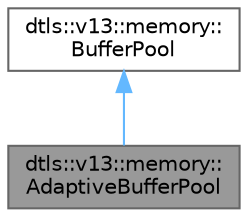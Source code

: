digraph "dtls::v13::memory::AdaptiveBufferPool"
{
 // LATEX_PDF_SIZE
  bgcolor="transparent";
  edge [fontname=Helvetica,fontsize=10,labelfontname=Helvetica,labelfontsize=10];
  node [fontname=Helvetica,fontsize=10,shape=box,height=0.2,width=0.4];
  Node1 [id="Node000001",label="dtls::v13::memory::\lAdaptiveBufferPool",height=0.2,width=0.4,color="gray40", fillcolor="grey60", style="filled", fontcolor="black",tooltip=" "];
  Node2 -> Node1 [id="edge1_Node000001_Node000002",dir="back",color="steelblue1",style="solid",tooltip=" "];
  Node2 [id="Node000002",label="dtls::v13::memory::\lBufferPool",height=0.2,width=0.4,color="gray40", fillcolor="white", style="filled",URL="$classdtls_1_1v13_1_1memory_1_1BufferPool.html",tooltip=" "];
}
